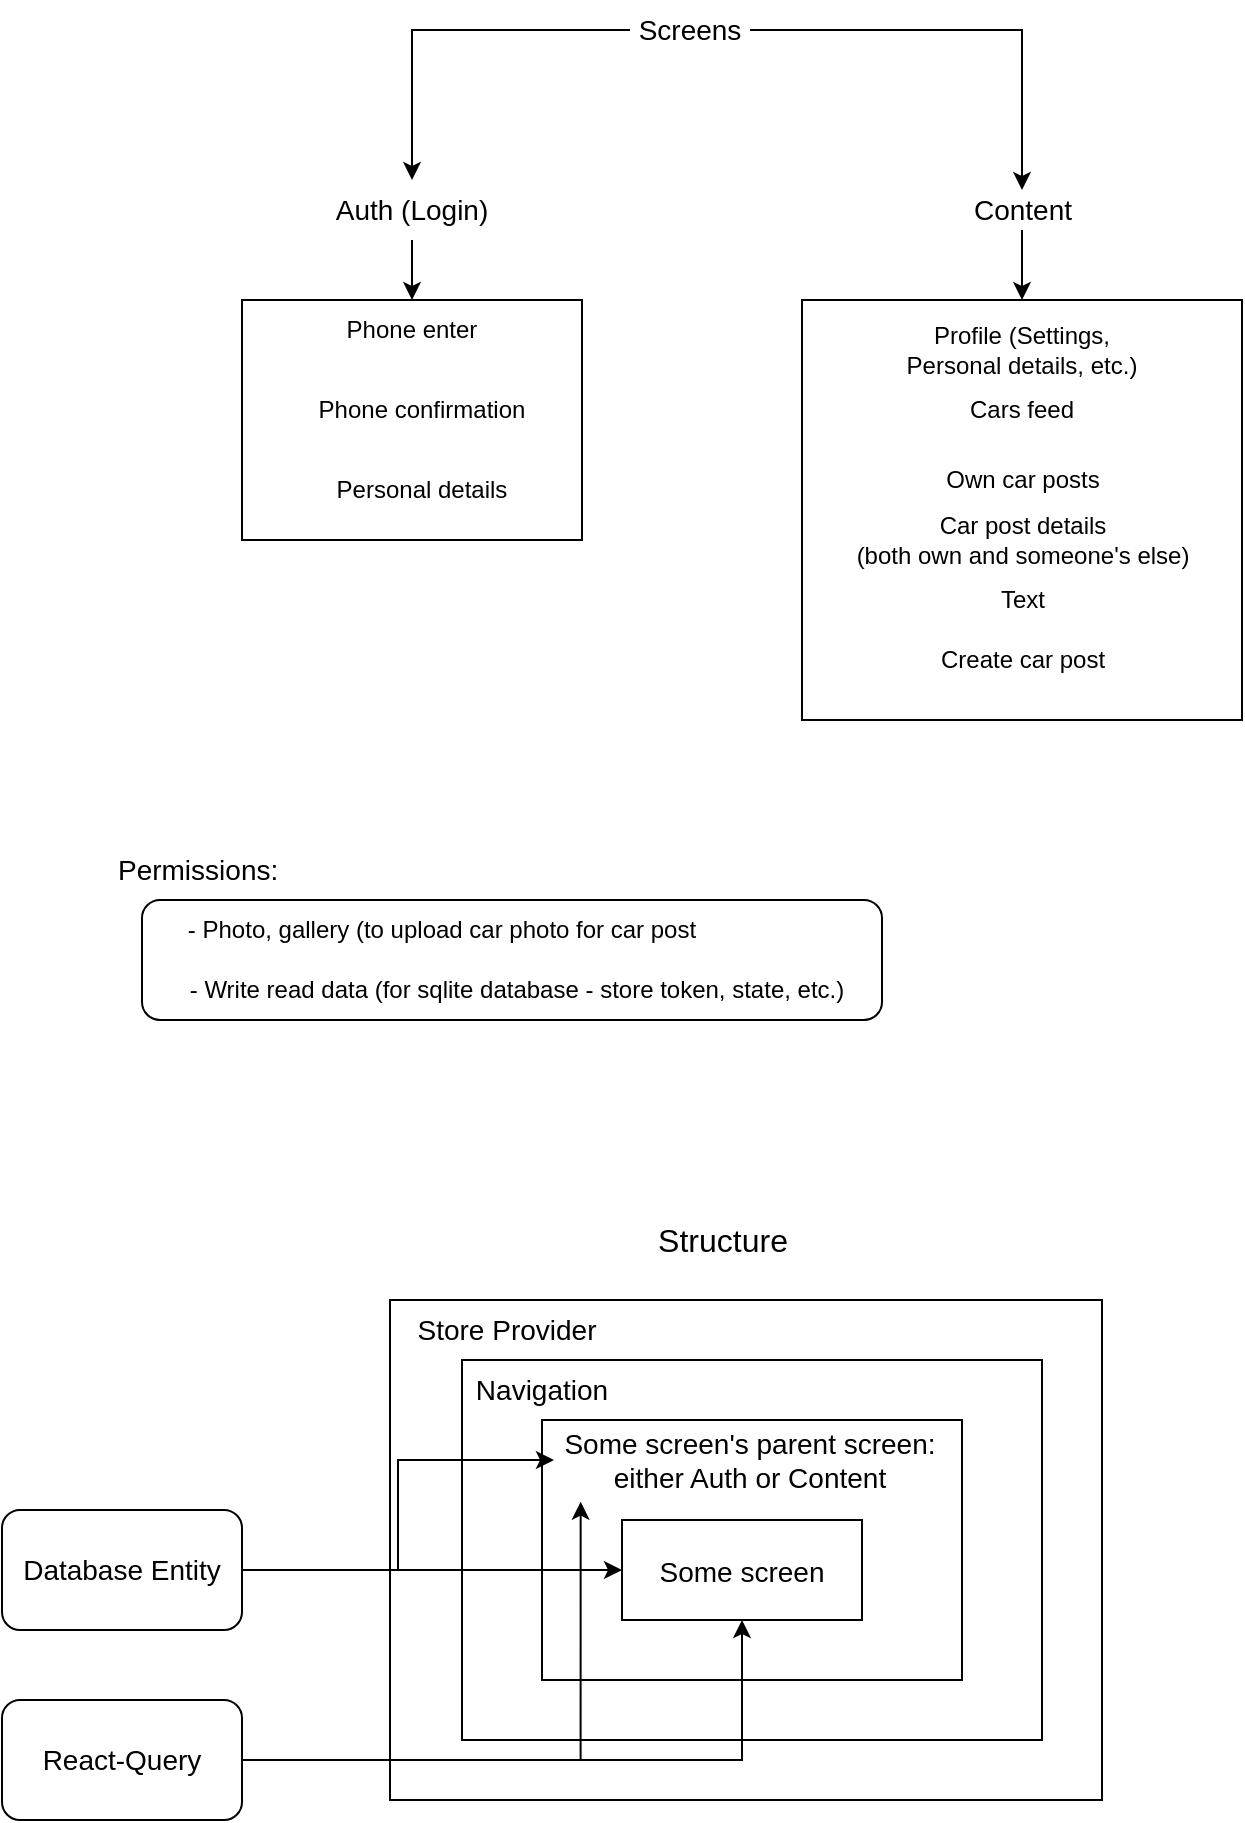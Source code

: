 <mxfile version="15.5.4" type="device" pages="3"><diagram id="QI5yI4pG2h8sdkGy5USs" name="Structure"><mxGraphModel dx="1281" dy="685" grid="1" gridSize="10" guides="1" tooltips="1" connect="1" arrows="1" fold="1" page="1" pageScale="1" pageWidth="827" pageHeight="1169" math="0" shadow="0"><root><mxCell id="vSB-e4ciAdwxO1L4nwNt-0"/><mxCell id="vSB-e4ciAdwxO1L4nwNt-1" parent="vSB-e4ciAdwxO1L4nwNt-0"/><mxCell id="vSB-e4ciAdwxO1L4nwNt-37" value="" style="rounded=0;whiteSpace=wrap;html=1;fontSize=14;" parent="vSB-e4ciAdwxO1L4nwNt-1" vertex="1"><mxGeometry x="234" y="710" width="356" height="250" as="geometry"/></mxCell><mxCell id="vSB-e4ciAdwxO1L4nwNt-35" value="" style="rounded=0;whiteSpace=wrap;html=1;fontSize=14;" parent="vSB-e4ciAdwxO1L4nwNt-1" vertex="1"><mxGeometry x="270" y="740" width="290" height="190" as="geometry"/></mxCell><mxCell id="vSB-e4ciAdwxO1L4nwNt-32" value="" style="rounded=0;whiteSpace=wrap;html=1;fontSize=14;" parent="vSB-e4ciAdwxO1L4nwNt-1" vertex="1"><mxGeometry x="310" y="770" width="210" height="130" as="geometry"/></mxCell><mxCell id="vSB-e4ciAdwxO1L4nwNt-29" value="" style="rounded=1;whiteSpace=wrap;html=1;" parent="vSB-e4ciAdwxO1L4nwNt-1" vertex="1"><mxGeometry x="110" y="510" width="370" height="60" as="geometry"/></mxCell><mxCell id="vSB-e4ciAdwxO1L4nwNt-22" value="" style="rounded=0;whiteSpace=wrap;html=1;" parent="vSB-e4ciAdwxO1L4nwNt-1" vertex="1"><mxGeometry x="440" y="210" width="220" height="210" as="geometry"/></mxCell><mxCell id="vSB-e4ciAdwxO1L4nwNt-15" value="" style="rounded=0;whiteSpace=wrap;html=1;" parent="vSB-e4ciAdwxO1L4nwNt-1" vertex="1"><mxGeometry x="160" y="210" width="170" height="120" as="geometry"/></mxCell><mxCell id="vSB-e4ciAdwxO1L4nwNt-9" style="edgeStyle=orthogonalEdgeStyle;rounded=0;orthogonalLoop=1;jettySize=auto;html=1;exitX=0;exitY=0.5;exitDx=0;exitDy=0;entryX=0.5;entryY=0;entryDx=0;entryDy=0;" parent="vSB-e4ciAdwxO1L4nwNt-1" source="vSB-e4ciAdwxO1L4nwNt-2" target="vSB-e4ciAdwxO1L4nwNt-3" edge="1"><mxGeometry relative="1" as="geometry"/></mxCell><mxCell id="vSB-e4ciAdwxO1L4nwNt-10" style="edgeStyle=orthogonalEdgeStyle;rounded=0;orthogonalLoop=1;jettySize=auto;html=1;exitX=1;exitY=0.5;exitDx=0;exitDy=0;" parent="vSB-e4ciAdwxO1L4nwNt-1" source="vSB-e4ciAdwxO1L4nwNt-2" target="vSB-e4ciAdwxO1L4nwNt-5" edge="1"><mxGeometry relative="1" as="geometry"/></mxCell><mxCell id="vSB-e4ciAdwxO1L4nwNt-2" value="&lt;font style=&quot;font-size: 14px&quot;&gt;Screens&lt;/font&gt;" style="text;html=1;strokeColor=none;fillColor=none;align=center;verticalAlign=middle;whiteSpace=wrap;rounded=0;" parent="vSB-e4ciAdwxO1L4nwNt-1" vertex="1"><mxGeometry x="354" y="60" width="60" height="30" as="geometry"/></mxCell><mxCell id="vSB-e4ciAdwxO1L4nwNt-14" style="edgeStyle=orthogonalEdgeStyle;rounded=0;orthogonalLoop=1;jettySize=auto;html=1;exitX=0.5;exitY=1;exitDx=0;exitDy=0;entryX=0.5;entryY=0;entryDx=0;entryDy=0;" parent="vSB-e4ciAdwxO1L4nwNt-1" source="vSB-e4ciAdwxO1L4nwNt-3" target="vSB-e4ciAdwxO1L4nwNt-11" edge="1"><mxGeometry relative="1" as="geometry"/></mxCell><mxCell id="vSB-e4ciAdwxO1L4nwNt-3" value="&lt;font style=&quot;font-size: 14px&quot;&gt;Auth (Login)&lt;/font&gt;" style="text;html=1;strokeColor=none;fillColor=none;align=center;verticalAlign=middle;whiteSpace=wrap;rounded=0;" parent="vSB-e4ciAdwxO1L4nwNt-1" vertex="1"><mxGeometry x="180" y="150" width="130" height="30" as="geometry"/></mxCell><mxCell id="vSB-e4ciAdwxO1L4nwNt-25" style="edgeStyle=orthogonalEdgeStyle;rounded=0;orthogonalLoop=1;jettySize=auto;html=1;entryX=0.5;entryY=0;entryDx=0;entryDy=0;" parent="vSB-e4ciAdwxO1L4nwNt-1" source="vSB-e4ciAdwxO1L4nwNt-5" target="vSB-e4ciAdwxO1L4nwNt-22" edge="1"><mxGeometry relative="1" as="geometry"/></mxCell><mxCell id="vSB-e4ciAdwxO1L4nwNt-5" value="&lt;font style=&quot;font-size: 14px&quot;&gt;Content&lt;/font&gt;" style="text;html=1;align=center;verticalAlign=middle;resizable=0;points=[];autosize=1;strokeColor=none;fillColor=none;" parent="vSB-e4ciAdwxO1L4nwNt-1" vertex="1"><mxGeometry x="520" y="155" width="60" height="20" as="geometry"/></mxCell><mxCell id="vSB-e4ciAdwxO1L4nwNt-11" value="Phone enter" style="text;html=1;strokeColor=none;fillColor=none;align=center;verticalAlign=middle;whiteSpace=wrap;rounded=0;" parent="vSB-e4ciAdwxO1L4nwNt-1" vertex="1"><mxGeometry x="205" y="210" width="80" height="30" as="geometry"/></mxCell><mxCell id="vSB-e4ciAdwxO1L4nwNt-12" value="Phone confirmation" style="text;html=1;strokeColor=none;fillColor=none;align=center;verticalAlign=middle;whiteSpace=wrap;rounded=0;" parent="vSB-e4ciAdwxO1L4nwNt-1" vertex="1"><mxGeometry x="190" y="250" width="120" height="30" as="geometry"/></mxCell><mxCell id="vSB-e4ciAdwxO1L4nwNt-13" value="Personal details" style="text;html=1;strokeColor=none;fillColor=none;align=center;verticalAlign=middle;whiteSpace=wrap;rounded=0;" parent="vSB-e4ciAdwxO1L4nwNt-1" vertex="1"><mxGeometry x="195" y="290" width="110" height="30" as="geometry"/></mxCell><mxCell id="vSB-e4ciAdwxO1L4nwNt-16" value="Profile (Settings, Personal details, etc.)" style="text;html=1;strokeColor=none;fillColor=none;align=center;verticalAlign=middle;whiteSpace=wrap;rounded=0;" parent="vSB-e4ciAdwxO1L4nwNt-1" vertex="1"><mxGeometry x="490" y="220" width="120" height="30" as="geometry"/></mxCell><mxCell id="vSB-e4ciAdwxO1L4nwNt-17" value="Cars feed" style="text;html=1;strokeColor=none;fillColor=none;align=center;verticalAlign=middle;whiteSpace=wrap;rounded=0;" parent="vSB-e4ciAdwxO1L4nwNt-1" vertex="1"><mxGeometry x="495" y="250" width="110" height="30" as="geometry"/></mxCell><mxCell id="vSB-e4ciAdwxO1L4nwNt-18" value="Own car posts" style="text;html=1;align=center;verticalAlign=middle;resizable=0;points=[];autosize=1;strokeColor=none;fillColor=none;" parent="vSB-e4ciAdwxO1L4nwNt-1" vertex="1"><mxGeometry x="505" y="290" width="90" height="20" as="geometry"/></mxCell><mxCell id="vSB-e4ciAdwxO1L4nwNt-19" value="Car post details &lt;br&gt;(both own and someone's else)" style="text;html=1;align=center;verticalAlign=middle;resizable=0;points=[];autosize=1;strokeColor=none;fillColor=none;" parent="vSB-e4ciAdwxO1L4nwNt-1" vertex="1"><mxGeometry x="460" y="315" width="180" height="30" as="geometry"/></mxCell><mxCell id="vSB-e4ciAdwxO1L4nwNt-20" value="Text" style="text;html=1;align=center;verticalAlign=middle;resizable=0;points=[];autosize=1;strokeColor=none;fillColor=none;" parent="vSB-e4ciAdwxO1L4nwNt-1" vertex="1"><mxGeometry x="530" y="350" width="40" height="20" as="geometry"/></mxCell><mxCell id="vSB-e4ciAdwxO1L4nwNt-21" value="Create car post" style="text;html=1;align=center;verticalAlign=middle;resizable=0;points=[];autosize=1;strokeColor=none;fillColor=none;" parent="vSB-e4ciAdwxO1L4nwNt-1" vertex="1"><mxGeometry x="500" y="380" width="100" height="20" as="geometry"/></mxCell><mxCell id="vSB-e4ciAdwxO1L4nwNt-26" value="&lt;font style=&quot;font-size: 14px&quot;&gt;Permissions:&amp;nbsp;&lt;/font&gt;" style="text;html=1;strokeColor=none;fillColor=none;align=center;verticalAlign=middle;whiteSpace=wrap;rounded=0;" parent="vSB-e4ciAdwxO1L4nwNt-1" vertex="1"><mxGeometry x="110" y="480" width="60" height="30" as="geometry"/></mxCell><mxCell id="vSB-e4ciAdwxO1L4nwNt-27" value="- Photo, gallery (to upload car photo for car post" style="text;html=1;strokeColor=none;fillColor=none;align=center;verticalAlign=middle;whiteSpace=wrap;rounded=0;" parent="vSB-e4ciAdwxO1L4nwNt-1" vertex="1"><mxGeometry x="120" y="510" width="280" height="30" as="geometry"/></mxCell><mxCell id="vSB-e4ciAdwxO1L4nwNt-28" value="- Write read data (for sqlite database - store token, state, etc.)" style="text;html=1;strokeColor=none;fillColor=none;align=center;verticalAlign=middle;whiteSpace=wrap;rounded=0;" parent="vSB-e4ciAdwxO1L4nwNt-1" vertex="1"><mxGeometry x="125" y="540" width="345" height="30" as="geometry"/></mxCell><mxCell id="vSB-e4ciAdwxO1L4nwNt-30" value="&lt;font style=&quot;font-size: 16px&quot;&gt;Structure&lt;/font&gt;" style="text;html=1;align=center;verticalAlign=middle;resizable=0;points=[];autosize=1;strokeColor=none;fillColor=none;fontSize=14;" parent="vSB-e4ciAdwxO1L4nwNt-1" vertex="1"><mxGeometry x="360" y="670" width="80" height="20" as="geometry"/></mxCell><mxCell id="vSB-e4ciAdwxO1L4nwNt-31" value="&lt;font style=&quot;font-size: 14px&quot;&gt;Some screen&lt;/font&gt;" style="rounded=0;whiteSpace=wrap;html=1;fontSize=16;" parent="vSB-e4ciAdwxO1L4nwNt-1" vertex="1"><mxGeometry x="350" y="820" width="120" height="50" as="geometry"/></mxCell><mxCell id="vSB-e4ciAdwxO1L4nwNt-34" value="Some screen's parent screen: either Auth or Content" style="text;html=1;strokeColor=none;fillColor=none;align=center;verticalAlign=middle;whiteSpace=wrap;rounded=0;fontSize=14;" parent="vSB-e4ciAdwxO1L4nwNt-1" vertex="1"><mxGeometry x="316" y="770" width="196" height="40" as="geometry"/></mxCell><mxCell id="vSB-e4ciAdwxO1L4nwNt-36" value="Navigation" style="text;html=1;strokeColor=none;fillColor=none;align=center;verticalAlign=middle;whiteSpace=wrap;rounded=0;fontSize=14;" parent="vSB-e4ciAdwxO1L4nwNt-1" vertex="1"><mxGeometry x="280" y="740" width="60" height="30" as="geometry"/></mxCell><mxCell id="vSB-e4ciAdwxO1L4nwNt-38" value="Store Provider" style="text;html=1;strokeColor=none;fillColor=none;align=center;verticalAlign=middle;whiteSpace=wrap;rounded=0;fontSize=14;" parent="vSB-e4ciAdwxO1L4nwNt-1" vertex="1"><mxGeometry x="245" y="710" width="95" height="30" as="geometry"/></mxCell><mxCell id="vSB-e4ciAdwxO1L4nwNt-40" style="edgeStyle=orthogonalEdgeStyle;rounded=0;orthogonalLoop=1;jettySize=auto;html=1;exitX=1;exitY=0.5;exitDx=0;exitDy=0;fontSize=14;" parent="vSB-e4ciAdwxO1L4nwNt-1" source="vSB-e4ciAdwxO1L4nwNt-39" target="vSB-e4ciAdwxO1L4nwNt-31" edge="1"><mxGeometry relative="1" as="geometry"/></mxCell><mxCell id="vSB-e4ciAdwxO1L4nwNt-41" style="edgeStyle=orthogonalEdgeStyle;rounded=0;orthogonalLoop=1;jettySize=auto;html=1;entryX=0;entryY=0.5;entryDx=0;entryDy=0;fontSize=14;" parent="vSB-e4ciAdwxO1L4nwNt-1" source="vSB-e4ciAdwxO1L4nwNt-39" target="vSB-e4ciAdwxO1L4nwNt-34" edge="1"><mxGeometry relative="1" as="geometry"/></mxCell><mxCell id="vSB-e4ciAdwxO1L4nwNt-39" value="Database Entity" style="rounded=1;whiteSpace=wrap;html=1;fontSize=14;" parent="vSB-e4ciAdwxO1L4nwNt-1" vertex="1"><mxGeometry x="40" y="815" width="120" height="60" as="geometry"/></mxCell><mxCell id="vSB-e4ciAdwxO1L4nwNt-43" style="edgeStyle=orthogonalEdgeStyle;rounded=0;orthogonalLoop=1;jettySize=auto;html=1;exitX=1;exitY=0.5;exitDx=0;exitDy=0;entryX=0.5;entryY=1;entryDx=0;entryDy=0;fontSize=14;" parent="vSB-e4ciAdwxO1L4nwNt-1" source="vSB-e4ciAdwxO1L4nwNt-42" target="vSB-e4ciAdwxO1L4nwNt-31" edge="1"><mxGeometry relative="1" as="geometry"/></mxCell><mxCell id="vSB-e4ciAdwxO1L4nwNt-44" style="edgeStyle=orthogonalEdgeStyle;rounded=0;orthogonalLoop=1;jettySize=auto;html=1;exitX=1;exitY=0.5;exitDx=0;exitDy=0;entryX=0.068;entryY=1.021;entryDx=0;entryDy=0;entryPerimeter=0;fontSize=14;" parent="vSB-e4ciAdwxO1L4nwNt-1" source="vSB-e4ciAdwxO1L4nwNt-42" target="vSB-e4ciAdwxO1L4nwNt-34" edge="1"><mxGeometry relative="1" as="geometry"/></mxCell><mxCell id="vSB-e4ciAdwxO1L4nwNt-42" value="React-Query" style="rounded=1;whiteSpace=wrap;html=1;fontSize=14;" parent="vSB-e4ciAdwxO1L4nwNt-1" vertex="1"><mxGeometry x="40" y="910" width="120" height="60" as="geometry"/></mxCell></root></mxGraphModel></diagram><diagram id="nT5qe4eYq5fmhZC3Nwm9" name="Auth"><mxGraphModel dx="1281" dy="685" grid="1" gridSize="10" guides="1" tooltips="1" connect="1" arrows="1" fold="1" page="1" pageScale="1" pageWidth="827" pageHeight="1169" math="0" shadow="0"><root><mxCell id="0"/><mxCell id="1" parent="0"/><mxCell id="MlfCAyZn9x_Wy7TSXfsL-1" value="" style="verticalLabelPosition=bottom;verticalAlign=top;html=1;shadow=0;dashed=0;strokeWidth=1;shape=mxgraph.android.phone2;strokeColor=#c0c0c0;" parent="1" vertex="1"><mxGeometry x="80" y="100" width="200" height="390" as="geometry"/></mxCell></root></mxGraphModel></diagram><diagram id="gKze4VlcBIsPq7I9SpFA" name="Content"><mxGraphModel dx="1281" dy="685" grid="1" gridSize="10" guides="1" tooltips="1" connect="1" arrows="1" fold="1" page="1" pageScale="1" pageWidth="827" pageHeight="1169" math="0" shadow="0"><root><mxCell id="FrJnflSfqsKOsIagVwSR-0"/><mxCell id="FrJnflSfqsKOsIagVwSR-1" parent="FrJnflSfqsKOsIagVwSR-0"/><mxCell id="ZhYRzD6Ie4BiKMd58vhP-0" value="" style="verticalLabelPosition=bottom;verticalAlign=top;html=1;shadow=0;dashed=0;strokeWidth=1;shape=mxgraph.android.phone2;strokeColor=#c0c0c0;" vertex="1" parent="FrJnflSfqsKOsIagVwSR-1"><mxGeometry x="80" y="100" width="200" height="390" as="geometry"/></mxCell><mxCell id="7WZufbuWnt73fv1zPyE8-0" value="Tab Navigation" style="rounded=0;whiteSpace=wrap;html=1;" vertex="1" parent="FrJnflSfqsKOsIagVwSR-1"><mxGeometry x="90" y="410" width="180" height="40" as="geometry"/></mxCell><mxCell id="7WZufbuWnt73fv1zPyE8-1" value="" style="endArrow=classic;html=1;rounded=0;" edge="1" parent="FrJnflSfqsKOsIagVwSR-1" target="7WZufbuWnt73fv1zPyE8-0"><mxGeometry width="50" height="50" relative="1" as="geometry"><mxPoint x="180" y="540" as="sourcePoint"/><mxPoint x="440" y="330" as="targetPoint"/></mxGeometry></mxCell><mxCell id="7WZufbuWnt73fv1zPyE8-3" value="" style="rounded=0;whiteSpace=wrap;html=1;" vertex="1" parent="FrJnflSfqsKOsIagVwSR-1"><mxGeometry x="100" y="540" width="160" height="40" as="geometry"/></mxCell><mxCell id="7WZufbuWnt73fv1zPyE8-4" value="Posts" style="whiteSpace=wrap;html=1;aspect=fixed;" vertex="1" parent="FrJnflSfqsKOsIagVwSR-1"><mxGeometry x="110" y="540" width="40" height="40" as="geometry"/></mxCell><mxCell id="7WZufbuWnt73fv1zPyE8-5" value="Profile" style="whiteSpace=wrap;html=1;aspect=fixed;" vertex="1" parent="FrJnflSfqsKOsIagVwSR-1"><mxGeometry x="210" y="540" width="40" height="40" as="geometry"/></mxCell><mxCell id="7WZufbuWnt73fv1zPyE8-6" value="Create" style="whiteSpace=wrap;html=1;aspect=fixed;" vertex="1" parent="FrJnflSfqsKOsIagVwSR-1"><mxGeometry x="160" y="540" width="40" height="40" as="geometry"/></mxCell><mxCell id="7WZufbuWnt73fv1zPyE8-9" value="Posts" style="text;html=1;strokeColor=none;fillColor=none;align=center;verticalAlign=middle;whiteSpace=wrap;rounded=0;" vertex="1" parent="FrJnflSfqsKOsIagVwSR-1"><mxGeometry x="90" y="100" width="60" height="30" as="geometry"/></mxCell><mxCell id="7WZufbuWnt73fv1zPyE8-13" value="" style="verticalLabelPosition=bottom;verticalAlign=top;html=1;shadow=0;dashed=0;strokeWidth=1;shape=mxgraph.android.phone2;strokeColor=#c0c0c0;" vertex="1" parent="FrJnflSfqsKOsIagVwSR-1"><mxGeometry x="80" y="680" width="200" height="390" as="geometry"/></mxCell><mxCell id="7WZufbuWnt73fv1zPyE8-14" value="Tab Navigation" style="rounded=0;whiteSpace=wrap;html=1;" vertex="1" parent="FrJnflSfqsKOsIagVwSR-1"><mxGeometry x="90" y="990" width="180" height="40" as="geometry"/></mxCell><mxCell id="7WZufbuWnt73fv1zPyE8-15" value="Create" style="text;html=1;strokeColor=none;fillColor=none;align=center;verticalAlign=middle;whiteSpace=wrap;rounded=0;" vertex="1" parent="FrJnflSfqsKOsIagVwSR-1"><mxGeometry x="90" y="680" width="60" height="30" as="geometry"/></mxCell><mxCell id="7WZufbuWnt73fv1zPyE8-16" value="" style="verticalLabelPosition=bottom;verticalAlign=top;html=1;shadow=0;dashed=0;strokeWidth=1;shape=mxgraph.android.phone2;strokeColor=#c0c0c0;" vertex="1" parent="FrJnflSfqsKOsIagVwSR-1"><mxGeometry x="80" y="1150" width="200" height="390" as="geometry"/></mxCell><mxCell id="7WZufbuWnt73fv1zPyE8-17" value="Tab Navigation" style="rounded=0;whiteSpace=wrap;html=1;" vertex="1" parent="FrJnflSfqsKOsIagVwSR-1"><mxGeometry x="90" y="1460" width="180" height="40" as="geometry"/></mxCell><mxCell id="7WZufbuWnt73fv1zPyE8-18" value="Profile" style="text;html=1;strokeColor=none;fillColor=none;align=center;verticalAlign=middle;whiteSpace=wrap;rounded=0;" vertex="1" parent="FrJnflSfqsKOsIagVwSR-1"><mxGeometry x="90" y="1150" width="60" height="30" as="geometry"/></mxCell><mxCell id="7WZufbuWnt73fv1zPyE8-19" value="&amp;nbsp; Placeholder ..." style="rounded=1;whiteSpace=wrap;html=1;align=left;" vertex="1" parent="FrJnflSfqsKOsIagVwSR-1"><mxGeometry x="95" y="140" width="170" height="30" as="geometry"/></mxCell><mxCell id="7WZufbuWnt73fv1zPyE8-22" value="" style="rounded=1;whiteSpace=wrap;html=1;strokeColor=#000000;" vertex="1" parent="FrJnflSfqsKOsIagVwSR-1"><mxGeometry x="235" y="140" width="30" height="30" as="geometry"/></mxCell><mxCell id="7WZufbuWnt73fv1zPyE8-21" value="" style="html=1;verticalLabelPosition=bottom;align=center;labelBackgroundColor=#ffffff;verticalAlign=top;strokeWidth=2;strokeColor=#000000;shadow=0;dashed=0;shape=mxgraph.ios7.icons.looking_glass;" vertex="1" parent="FrJnflSfqsKOsIagVwSR-1"><mxGeometry x="240" y="145" width="20" height="20" as="geometry"/></mxCell><mxCell id="7WZufbuWnt73fv1zPyE8-23" value="" style="endArrow=classic;html=1;rounded=0;" edge="1" parent="FrJnflSfqsKOsIagVwSR-1" source="7WZufbuWnt73fv1zPyE8-19"><mxGeometry width="50" height="50" relative="1" as="geometry"><mxPoint x="190" y="70" as="sourcePoint"/><mxPoint x="230" y="50" as="targetPoint"/></mxGeometry></mxCell><mxCell id="7WZufbuWnt73fv1zPyE8-24" value="Fixed input" style="text;html=1;align=center;verticalAlign=middle;resizable=0;points=[];autosize=1;strokeColor=none;fillColor=none;" vertex="1" parent="FrJnflSfqsKOsIagVwSR-1"><mxGeometry x="205" y="20" width="70" height="20" as="geometry"/></mxCell><mxCell id="7WZufbuWnt73fv1zPyE8-25" value="&lt;font style=&quot;font-size: 10px&quot;&gt;Categories&lt;/font&gt;" style="rounded=1;whiteSpace=wrap;html=1;strokeColor=#000000;align=left;" vertex="1" parent="FrJnflSfqsKOsIagVwSR-1"><mxGeometry x="97.5" y="170" width="165" height="20" as="geometry"/></mxCell><mxCell id="7WZufbuWnt73fv1zPyE8-26" value="" style="html=1;verticalLabelPosition=bottom;labelBackgroundColor=#ffffff;verticalAlign=top;shadow=0;dashed=0;strokeWidth=1;shape=mxgraph.ios7.misc.down;strokeColor=#000000;" vertex="1" parent="FrJnflSfqsKOsIagVwSR-1"><mxGeometry x="150" y="177" width="12" height="6" as="geometry"/></mxCell><mxCell id="7WZufbuWnt73fv1zPyE8-29" value="Filter" style="text;html=1;strokeColor=none;fillColor=none;align=center;verticalAlign=middle;whiteSpace=wrap;rounded=0;fontSize=10;" vertex="1" parent="FrJnflSfqsKOsIagVwSR-1"><mxGeometry x="200" y="170" width="60" height="20" as="geometry"/></mxCell><mxCell id="7WZufbuWnt73fv1zPyE8-30" value="" style="sketch=0;aspect=fixed;pointerEvents=1;shadow=0;dashed=0;html=1;strokeColor=none;labelPosition=center;verticalLabelPosition=bottom;verticalAlign=top;align=center;fillColor=#000000;shape=mxgraph.mscae.enterprise.filter;fontSize=10;" vertex="1" parent="FrJnflSfqsKOsIagVwSR-1"><mxGeometry x="244.44" y="175" width="11.11" height="10" as="geometry"/></mxCell><mxCell id="7WZufbuWnt73fv1zPyE8-31" value="" style="endArrow=classic;html=1;rounded=0;fontSize=10;entryX=0.17;entryY=1.21;entryDx=0;entryDy=0;entryPerimeter=0;exitX=0;exitY=0.25;exitDx=0;exitDy=0;" edge="1" parent="FrJnflSfqsKOsIagVwSR-1" source="7WZufbuWnt73fv1zPyE8-32" target="7WZufbuWnt73fv1zPyE8-25"><mxGeometry width="50" height="50" relative="1" as="geometry"><mxPoint x="390" y="270" as="sourcePoint"/><mxPoint x="440" y="200" as="targetPoint"/></mxGeometry></mxCell><mxCell id="7WZufbuWnt73fv1zPyE8-32" value="&lt;span style=&quot;font-size: 12px&quot;&gt;Opens modal window with available categories (daily/monthly/yearly car rent)&lt;/span&gt;" style="text;html=1;strokeColor=none;fillColor=none;align=center;verticalAlign=middle;whiteSpace=wrap;rounded=0;fontSize=10;" vertex="1" parent="FrJnflSfqsKOsIagVwSR-1"><mxGeometry x="330" y="240" width="420" height="30" as="geometry"/></mxCell><mxCell id="7WZufbuWnt73fv1zPyE8-33" value="" style="endArrow=classic;html=1;rounded=0;fontSize=12;exitX=-0.002;exitY=0.404;exitDx=0;exitDy=0;exitPerimeter=0;" edge="1" parent="FrJnflSfqsKOsIagVwSR-1" source="7WZufbuWnt73fv1zPyE8-34"><mxGeometry width="50" height="50" relative="1" as="geometry"><mxPoint x="500" y="200" as="sourcePoint"/><mxPoint x="260" y="180" as="targetPoint"/></mxGeometry></mxCell><mxCell id="7WZufbuWnt73fv1zPyE8-34" value="Opens modal window with available filters (price, location, mark, type, sorty by)" style="text;html=1;align=center;verticalAlign=middle;resizable=0;points=[];autosize=1;strokeColor=none;fillColor=none;fontSize=12;" vertex="1" parent="FrJnflSfqsKOsIagVwSR-1"><mxGeometry x="395" y="200" width="430" height="20" as="geometry"/></mxCell><mxCell id="7WZufbuWnt73fv1zPyE8-35" value="Both category and filter modals should have 'apply' button on the bottom to apply search query" style="text;html=1;strokeColor=none;fillColor=none;align=center;verticalAlign=middle;whiteSpace=wrap;rounded=0;fontSize=12;" vertex="1" parent="FrJnflSfqsKOsIagVwSR-1"><mxGeometry x="340" y="290" width="380" height="30" as="geometry"/></mxCell><mxCell id="7WZufbuWnt73fv1zPyE8-36" value="" style="endArrow=classic;html=1;rounded=0;fontSize=12;entryX=1;entryY=0.5;entryDx=0;entryDy=0;" edge="1" parent="FrJnflSfqsKOsIagVwSR-1" target="7WZufbuWnt73fv1zPyE8-22"><mxGeometry width="50" height="50" relative="1" as="geometry"><mxPoint x="390" y="120" as="sourcePoint"/><mxPoint x="430" y="110" as="targetPoint"/></mxGeometry></mxCell><mxCell id="7WZufbuWnt73fv1zPyE8-37" value="Apply search query" style="text;html=1;align=center;verticalAlign=middle;resizable=0;points=[];autosize=1;strokeColor=none;fillColor=none;fontSize=12;" vertex="1" parent="FrJnflSfqsKOsIagVwSR-1"><mxGeometry x="360" y="100" width="120" height="20" as="geometry"/></mxCell><mxCell id="7WZufbuWnt73fv1zPyE8-38" value="Show new posts by default" style="text;html=1;strokeColor=none;fillColor=none;align=center;verticalAlign=middle;whiteSpace=wrap;rounded=0;fontSize=12;" vertex="1" parent="FrJnflSfqsKOsIagVwSR-1"><mxGeometry x="110" y="350" width="140" height="30" as="geometry"/></mxCell><mxCell id="7WZufbuWnt73fv1zPyE8-39" value="" style="rounded=0;whiteSpace=wrap;html=1;fontSize=12;strokeColor=#000000;strokeWidth=1;fillColor=#FFFFFF;align=left;" vertex="1" parent="FrJnflSfqsKOsIagVwSR-1"><mxGeometry x="360" y="390" width="140" height="170" as="geometry"/></mxCell><mxCell id="7WZufbuWnt73fv1zPyE8-41" value="Category #1" style="rounded=1;whiteSpace=wrap;html=1;fontSize=12;strokeColor=#000000;strokeWidth=1;fillColor=#FFFFFF;align=left;" vertex="1" parent="FrJnflSfqsKOsIagVwSR-1"><mxGeometry x="370" y="400" width="120" height="20" as="geometry"/></mxCell><mxCell id="7WZufbuWnt73fv1zPyE8-42" value="Category #2" style="rounded=1;whiteSpace=wrap;html=1;fontSize=12;strokeColor=#000000;strokeWidth=1;fillColor=#FFFFFF;align=left;" vertex="1" parent="FrJnflSfqsKOsIagVwSR-1"><mxGeometry x="371" y="430" width="120" height="20" as="geometry"/></mxCell><mxCell id="7WZufbuWnt73fv1zPyE8-43" value="Category #3" style="rounded=1;whiteSpace=wrap;html=1;fontSize=12;strokeColor=#000000;strokeWidth=1;fillColor=#FFFFFF;align=left;" vertex="1" parent="FrJnflSfqsKOsIagVwSR-1"><mxGeometry x="370" y="460" width="120" height="20" as="geometry"/></mxCell><mxCell id="7WZufbuWnt73fv1zPyE8-44" value="Category #4" style="rounded=1;whiteSpace=wrap;html=1;fontSize=12;strokeColor=#000000;strokeWidth=1;fillColor=#FFFFFF;align=left;" vertex="1" parent="FrJnflSfqsKOsIagVwSR-1"><mxGeometry x="370" y="490" width="120" height="20" as="geometry"/></mxCell><mxCell id="7WZufbuWnt73fv1zPyE8-45" value="Apply" style="rounded=1;whiteSpace=wrap;html=1;fontSize=12;strokeColor=#000000;strokeWidth=1;fillColor=#FFFFFF;align=center;" vertex="1" parent="FrJnflSfqsKOsIagVwSR-1"><mxGeometry x="370" y="520" width="120" height="30" as="geometry"/></mxCell><mxCell id="7WZufbuWnt73fv1zPyE8-46" value="" style="rounded=0;whiteSpace=wrap;html=1;fontSize=12;strokeColor=#000000;strokeWidth=1;fillColor=#FFFFFF;align=left;" vertex="1" parent="FrJnflSfqsKOsIagVwSR-1"><mxGeometry x="560" y="390" width="140" height="170" as="geometry"/></mxCell><mxCell id="7WZufbuWnt73fv1zPyE8-47" value="Sort by (&amp;lt;select&amp;gt;)" style="rounded=1;whiteSpace=wrap;html=1;fontSize=12;strokeColor=#000000;strokeWidth=1;fillColor=#FFFFFF;align=left;" vertex="1" parent="FrJnflSfqsKOsIagVwSR-1"><mxGeometry x="570" y="400" width="120" height="20" as="geometry"/></mxCell><mxCell id="7WZufbuWnt73fv1zPyE8-48" value="Price from" style="rounded=1;whiteSpace=wrap;html=1;fontSize=12;strokeColor=#000000;strokeWidth=1;fillColor=#FFFFFF;align=left;" vertex="1" parent="FrJnflSfqsKOsIagVwSR-1"><mxGeometry x="571" y="430" width="120" height="20" as="geometry"/></mxCell><mxCell id="7WZufbuWnt73fv1zPyE8-49" value="Price to" style="rounded=1;whiteSpace=wrap;html=1;fontSize=12;strokeColor=#000000;strokeWidth=1;fillColor=#FFFFFF;align=left;" vertex="1" parent="FrJnflSfqsKOsIagVwSR-1"><mxGeometry x="570" y="460" width="120" height="20" as="geometry"/></mxCell><mxCell id="7WZufbuWnt73fv1zPyE8-50" value="Location (&amp;lt;select&amp;gt;)" style="rounded=1;whiteSpace=wrap;html=1;fontSize=12;strokeColor=#000000;strokeWidth=1;fillColor=#FFFFFF;align=left;" vertex="1" parent="FrJnflSfqsKOsIagVwSR-1"><mxGeometry x="570" y="490" width="120" height="20" as="geometry"/></mxCell><mxCell id="7WZufbuWnt73fv1zPyE8-51" value="Apply" style="rounded=1;whiteSpace=wrap;html=1;fontSize=12;strokeColor=#000000;strokeWidth=1;fillColor=#FFFFFF;align=center;" vertex="1" parent="FrJnflSfqsKOsIagVwSR-1"><mxGeometry x="570" y="520" width="120" height="30" as="geometry"/></mxCell><mxCell id="7WZufbuWnt73fv1zPyE8-52" value="Categories Modal" style="text;html=1;strokeColor=none;fillColor=none;align=center;verticalAlign=middle;whiteSpace=wrap;rounded=0;fontSize=12;" vertex="1" parent="FrJnflSfqsKOsIagVwSR-1"><mxGeometry x="381.5" y="360" width="99" height="30" as="geometry"/></mxCell><mxCell id="7WZufbuWnt73fv1zPyE8-53" value="Filter Modal" style="text;html=1;strokeColor=none;fillColor=none;align=center;verticalAlign=middle;whiteSpace=wrap;rounded=0;fontSize=12;" vertex="1" parent="FrJnflSfqsKOsIagVwSR-1"><mxGeometry x="580.5" y="360" width="99" height="30" as="geometry"/></mxCell></root></mxGraphModel></diagram></mxfile>